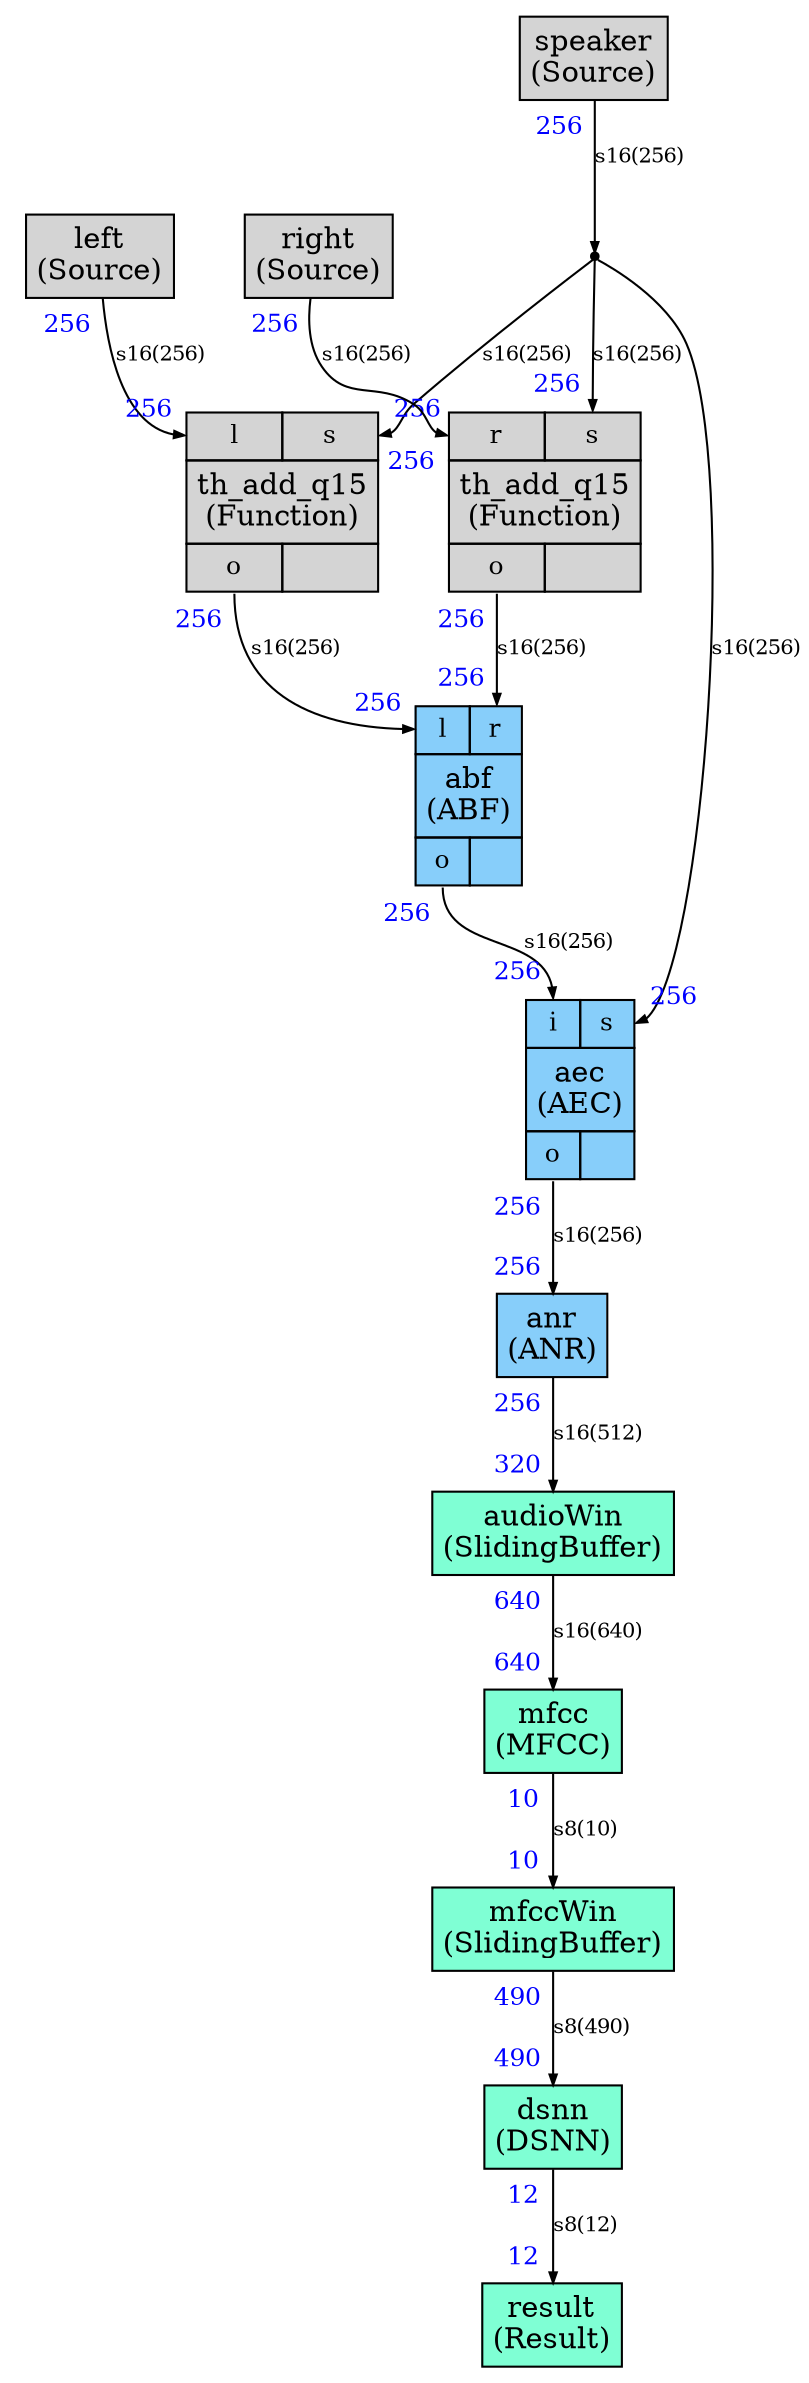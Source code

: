 



digraph structs {
    bgcolor = "white"
    node [shape=plaintext,color="black",fontcolor="black",fontname="Times-Roman"]
    edge [arrowsize="0.5",color="black",fontcolor="black",fontname="Times-Roman"]




abf [label=<
<TABLE color="black" bgcolor="lightskyblue" BORDER="0" CELLBORDER="1" CELLSPACING="0" CELLPADDING="4">
  <TR>
        <TD PORT="l"><FONT POINT-SIZE="12.0" COLOR="black">l</FONT></TD>
        <TD PORT="r"><FONT POINT-SIZE="12.0" COLOR="black">r</FONT></TD>
      </TR>
  <TR>
    <TD ALIGN="CENTER" COLSPAN="2"><FONT COLOR="black" POINT-SIZE="14.0">abf<BR/>(ABF)</FONT></TD>
  </TR>
  <TR>
        <TD PORT="o"><FONT POINT-SIZE="12.0" COLOR="black">o</FONT></TD>
        <TD></TD>  </TR>
</TABLE>>];



aec [label=<
<TABLE color="black" bgcolor="lightskyblue" BORDER="0" CELLBORDER="1" CELLSPACING="0" CELLPADDING="4">
  <TR>
        <TD PORT="i"><FONT POINT-SIZE="12.0" COLOR="black">i</FONT></TD>
        <TD PORT="s"><FONT POINT-SIZE="12.0" COLOR="black">s</FONT></TD>
      </TR>
  <TR>
    <TD ALIGN="CENTER" COLSPAN="2"><FONT COLOR="black" POINT-SIZE="14.0">aec<BR/>(AEC)</FONT></TD>
  </TR>
  <TR>
        <TD PORT="o"><FONT POINT-SIZE="12.0" COLOR="black">o</FONT></TD>
        <TD></TD>  </TR>
</TABLE>>];

anr [label=<
<TABLE color="black" bgcolor="lightskyblue" BORDER="0" CELLBORDER="1" CELLSPACING="0" CELLPADDING="4">
  <TR>
    <TD ALIGN="CENTER" PORT="i"><FONT COLOR="black" POINT-SIZE="14.0">anr<BR/>(ANR)</FONT></TD>
  </TR>
</TABLE>>];

audioWin [label=<
<TABLE color="black" bgcolor="aquamarine" BORDER="0" CELLBORDER="1" CELLSPACING="0" CELLPADDING="4">
  <TR>
    <TD ALIGN="CENTER" PORT="i"><FONT COLOR="black" POINT-SIZE="14.0">audioWin<BR/>(SlidingBuffer)</FONT></TD>
  </TR>
</TABLE>>];

dsnn [label=<
<TABLE color="black" bgcolor="aquamarine" BORDER="0" CELLBORDER="1" CELLSPACING="0" CELLPADDING="4">
  <TR>
    <TD ALIGN="CENTER" PORT="i"><FONT COLOR="black" POINT-SIZE="14.0">dsnn<BR/>(DSNN)</FONT></TD>
  </TR>
</TABLE>>];

dup0 [shape=point,label="dup0"]

left [label=<
<TABLE color="black" bgcolor="gray83" BORDER="0" CELLBORDER="1" CELLSPACING="0" CELLPADDING="4">
  <TR>
    <TD ALIGN="CENTER" PORT="i"><FONT COLOR="black" POINT-SIZE="14.0">left<BR/>(Source)</FONT></TD>
  </TR>
</TABLE>>];

mfcc [label=<
<TABLE color="black" bgcolor="aquamarine" BORDER="0" CELLBORDER="1" CELLSPACING="0" CELLPADDING="4">
  <TR>
    <TD ALIGN="CENTER" PORT="i"><FONT COLOR="black" POINT-SIZE="14.0">mfcc<BR/>(MFCC)</FONT></TD>
  </TR>
</TABLE>>];

mfccWin [label=<
<TABLE color="black" bgcolor="aquamarine" BORDER="0" CELLBORDER="1" CELLSPACING="0" CELLPADDING="4">
  <TR>
    <TD ALIGN="CENTER" PORT="i"><FONT COLOR="black" POINT-SIZE="14.0">mfccWin<BR/>(SlidingBuffer)</FONT></TD>
  </TR>
</TABLE>>];

result [label=<
<TABLE color="black" bgcolor="aquamarine" BORDER="0" CELLBORDER="1" CELLSPACING="0" CELLPADDING="4">
  <TR>
    <TD ALIGN="CENTER" PORT="i"><FONT COLOR="black" POINT-SIZE="14.0">result<BR/>(Result)</FONT></TD>
  </TR>
</TABLE>>];

right [label=<
<TABLE color="black" bgcolor="gray83" BORDER="0" CELLBORDER="1" CELLSPACING="0" CELLPADDING="4">
  <TR>
    <TD ALIGN="CENTER" PORT="i"><FONT COLOR="black" POINT-SIZE="14.0">right<BR/>(Source)</FONT></TD>
  </TR>
</TABLE>>];

speaker [label=<
<TABLE color="black" bgcolor="gray83" BORDER="0" CELLBORDER="1" CELLSPACING="0" CELLPADDING="4">
  <TR>
    <TD ALIGN="CENTER" PORT="i"><FONT COLOR="black" POINT-SIZE="14.0">speaker<BR/>(Source)</FONT></TD>
  </TR>
</TABLE>>];



th_add_q151 [label=<
<TABLE color="black" bgcolor="gray83" BORDER="0" CELLBORDER="1" CELLSPACING="0" CELLPADDING="4">
  <TR>
        <TD PORT="l"><FONT POINT-SIZE="12.0" COLOR="black">l</FONT></TD>
        <TD PORT="s"><FONT POINT-SIZE="12.0" COLOR="black">s</FONT></TD>
      </TR>
  <TR>
    <TD ALIGN="CENTER" COLSPAN="2"><FONT COLOR="black" POINT-SIZE="14.0">th_add_q15<BR/>(Function)</FONT></TD>
  </TR>
  <TR>
        <TD PORT="o"><FONT POINT-SIZE="12.0" COLOR="black">o</FONT></TD>
        <TD></TD>  </TR>
</TABLE>>];



th_add_q152 [label=<
<TABLE color="black" bgcolor="gray83" BORDER="0" CELLBORDER="1" CELLSPACING="0" CELLPADDING="4">
  <TR>
        <TD PORT="r"><FONT POINT-SIZE="12.0" COLOR="black">r</FONT></TD>
        <TD PORT="s"><FONT POINT-SIZE="12.0" COLOR="black">s</FONT></TD>
      </TR>
  <TR>
    <TD ALIGN="CENTER" COLSPAN="2"><FONT COLOR="black" POINT-SIZE="14.0">th_add_q15<BR/>(Function)</FONT></TD>
  </TR>
  <TR>
        <TD PORT="o"><FONT POINT-SIZE="12.0" COLOR="black">o</FONT></TD>
        <TD></TD>  </TR>
</TABLE>>];



left:i -> th_add_q151:l [style="solid",color="black",fontsize="10.0",fontcolor="black",label=<s16(256)>
,headlabel=<<TABLE BORDER="0" CELLPADDING="4"><TR><TD><FONT COLOR="blue" POINT-SIZE="12.0" >256</FONT>
</TD></TR></TABLE>>
,taillabel=<<TABLE BORDER="0" CELLPADDING="4"><TR><TD><FONT COLOR="blue" POINT-SIZE="12.0" >256</FONT>
</TD></TR></TABLE>>]

right:i -> th_add_q152:r [style="solid",color="black",fontsize="10.0",fontcolor="black",label=<s16(256)>
,headlabel=<<TABLE BORDER="0" CELLPADDING="4"><TR><TD><FONT COLOR="blue" POINT-SIZE="12.0" >256</FONT>
</TD></TR></TABLE>>
,taillabel=<<TABLE BORDER="0" CELLPADDING="4"><TR><TD><FONT COLOR="blue" POINT-SIZE="12.0" >256</FONT>
</TD></TR></TABLE>>]

th_add_q151:o -> abf:l [style="solid",color="black",fontsize="10.0",fontcolor="black",label=<s16(256)>
,headlabel=<<TABLE BORDER="0" CELLPADDING="4"><TR><TD><FONT COLOR="blue" POINT-SIZE="12.0" >256</FONT>
</TD></TR></TABLE>>
,taillabel=<<TABLE BORDER="0" CELLPADDING="4"><TR><TD><FONT COLOR="blue" POINT-SIZE="12.0" >256</FONT>
</TD></TR></TABLE>>]

th_add_q152:o -> abf:r [style="solid",color="black",fontsize="10.0",fontcolor="black",label=<s16(256)>
,headlabel=<<TABLE BORDER="0" CELLPADDING="4"><TR><TD><FONT COLOR="blue" POINT-SIZE="12.0" >256</FONT>
</TD></TR></TABLE>>
,taillabel=<<TABLE BORDER="0" CELLPADDING="4"><TR><TD><FONT COLOR="blue" POINT-SIZE="12.0" >256</FONT>
</TD></TR></TABLE>>]

abf:o -> aec:i [style="solid",color="black",fontsize="10.0",fontcolor="black",label=<s16(256)>
,headlabel=<<TABLE BORDER="0" CELLPADDING="4"><TR><TD><FONT COLOR="blue" POINT-SIZE="12.0" >256</FONT>
</TD></TR></TABLE>>
,taillabel=<<TABLE BORDER="0" CELLPADDING="4"><TR><TD><FONT COLOR="blue" POINT-SIZE="12.0" >256</FONT>
</TD></TR></TABLE>>]

aec:o -> anr:i [style="solid",color="black",fontsize="10.0",fontcolor="black",label=<s16(256)>
,headlabel=<<TABLE BORDER="0" CELLPADDING="4"><TR><TD><FONT COLOR="blue" POINT-SIZE="12.0" >256</FONT>
</TD></TR></TABLE>>
,taillabel=<<TABLE BORDER="0" CELLPADDING="4"><TR><TD><FONT COLOR="blue" POINT-SIZE="12.0" >256</FONT>
</TD></TR></TABLE>>]

anr:i -> audioWin:i [style="solid",color="black",fontsize="10.0",fontcolor="black",label=<s16(512)>
,headlabel=<<TABLE BORDER="0" CELLPADDING="4"><TR><TD><FONT COLOR="blue" POINT-SIZE="12.0" >320</FONT>
</TD></TR></TABLE>>
,taillabel=<<TABLE BORDER="0" CELLPADDING="4"><TR><TD><FONT COLOR="blue" POINT-SIZE="12.0" >256</FONT>
</TD></TR></TABLE>>]

audioWin:i -> mfcc:i [style="solid",color="black",fontsize="10.0",fontcolor="black",label=<s16(640)>
,headlabel=<<TABLE BORDER="0" CELLPADDING="4"><TR><TD><FONT COLOR="blue" POINT-SIZE="12.0" >640</FONT>
</TD></TR></TABLE>>
,taillabel=<<TABLE BORDER="0" CELLPADDING="4"><TR><TD><FONT COLOR="blue" POINT-SIZE="12.0" >640</FONT>
</TD></TR></TABLE>>]

mfcc:i -> mfccWin:i [style="solid",color="black",fontsize="10.0",fontcolor="black",label=<s8(10)>
,headlabel=<<TABLE BORDER="0" CELLPADDING="4"><TR><TD><FONT COLOR="blue" POINT-SIZE="12.0" >10</FONT>
</TD></TR></TABLE>>
,taillabel=<<TABLE BORDER="0" CELLPADDING="4"><TR><TD><FONT COLOR="blue" POINT-SIZE="12.0" >10</FONT>
</TD></TR></TABLE>>]

mfccWin:i -> dsnn:i [style="solid",color="black",fontsize="10.0",fontcolor="black",label=<s8(490)>
,headlabel=<<TABLE BORDER="0" CELLPADDING="4"><TR><TD><FONT COLOR="blue" POINT-SIZE="12.0" >490</FONT>
</TD></TR></TABLE>>
,taillabel=<<TABLE BORDER="0" CELLPADDING="4"><TR><TD><FONT COLOR="blue" POINT-SIZE="12.0" >490</FONT>
</TD></TR></TABLE>>]

dsnn:i -> result:i [style="solid",color="black",fontsize="10.0",fontcolor="black",label=<s8(12)>
,headlabel=<<TABLE BORDER="0" CELLPADDING="4"><TR><TD><FONT COLOR="blue" POINT-SIZE="12.0" >12</FONT>
</TD></TR></TABLE>>
,taillabel=<<TABLE BORDER="0" CELLPADDING="4"><TR><TD><FONT COLOR="blue" POINT-SIZE="12.0" >12</FONT>
</TD></TR></TABLE>>]

speaker:i ->  
dup0 [style="solid",color="black",fontsize="10.0",fontcolor="black",label=<s16(256)>

,taillabel=<<TABLE BORDER="0" CELLPADDING="4"><TR><TD><FONT COLOR="blue" POINT-SIZE="12.0" >256</FONT>
</TD></TR></TABLE>>]

 
dup0 -> th_add_q151:s [style="solid",color="black",fontsize="10.0",fontcolor="black",label=<s16(256)>
,headlabel=<<TABLE BORDER="0" CELLPADDING="4"><TR><TD><FONT COLOR="blue" POINT-SIZE="12.0" >256</FONT>
</TD></TR></TABLE>>
]

 
dup0 -> th_add_q152:s [style="solid",color="black",fontsize="10.0",fontcolor="black",label=<s16(256)>
,headlabel=<<TABLE BORDER="0" CELLPADDING="4"><TR><TD><FONT COLOR="blue" POINT-SIZE="12.0" >256</FONT>
</TD></TR></TABLE>>
]

 
dup0 -> aec:s [style="solid",color="black",fontsize="10.0",fontcolor="black",label=<s16(256)>
,headlabel=<<TABLE BORDER="0" CELLPADDING="4"><TR><TD><FONT COLOR="blue" POINT-SIZE="12.0" >256</FONT>
</TD></TR></TABLE>>
]


}

